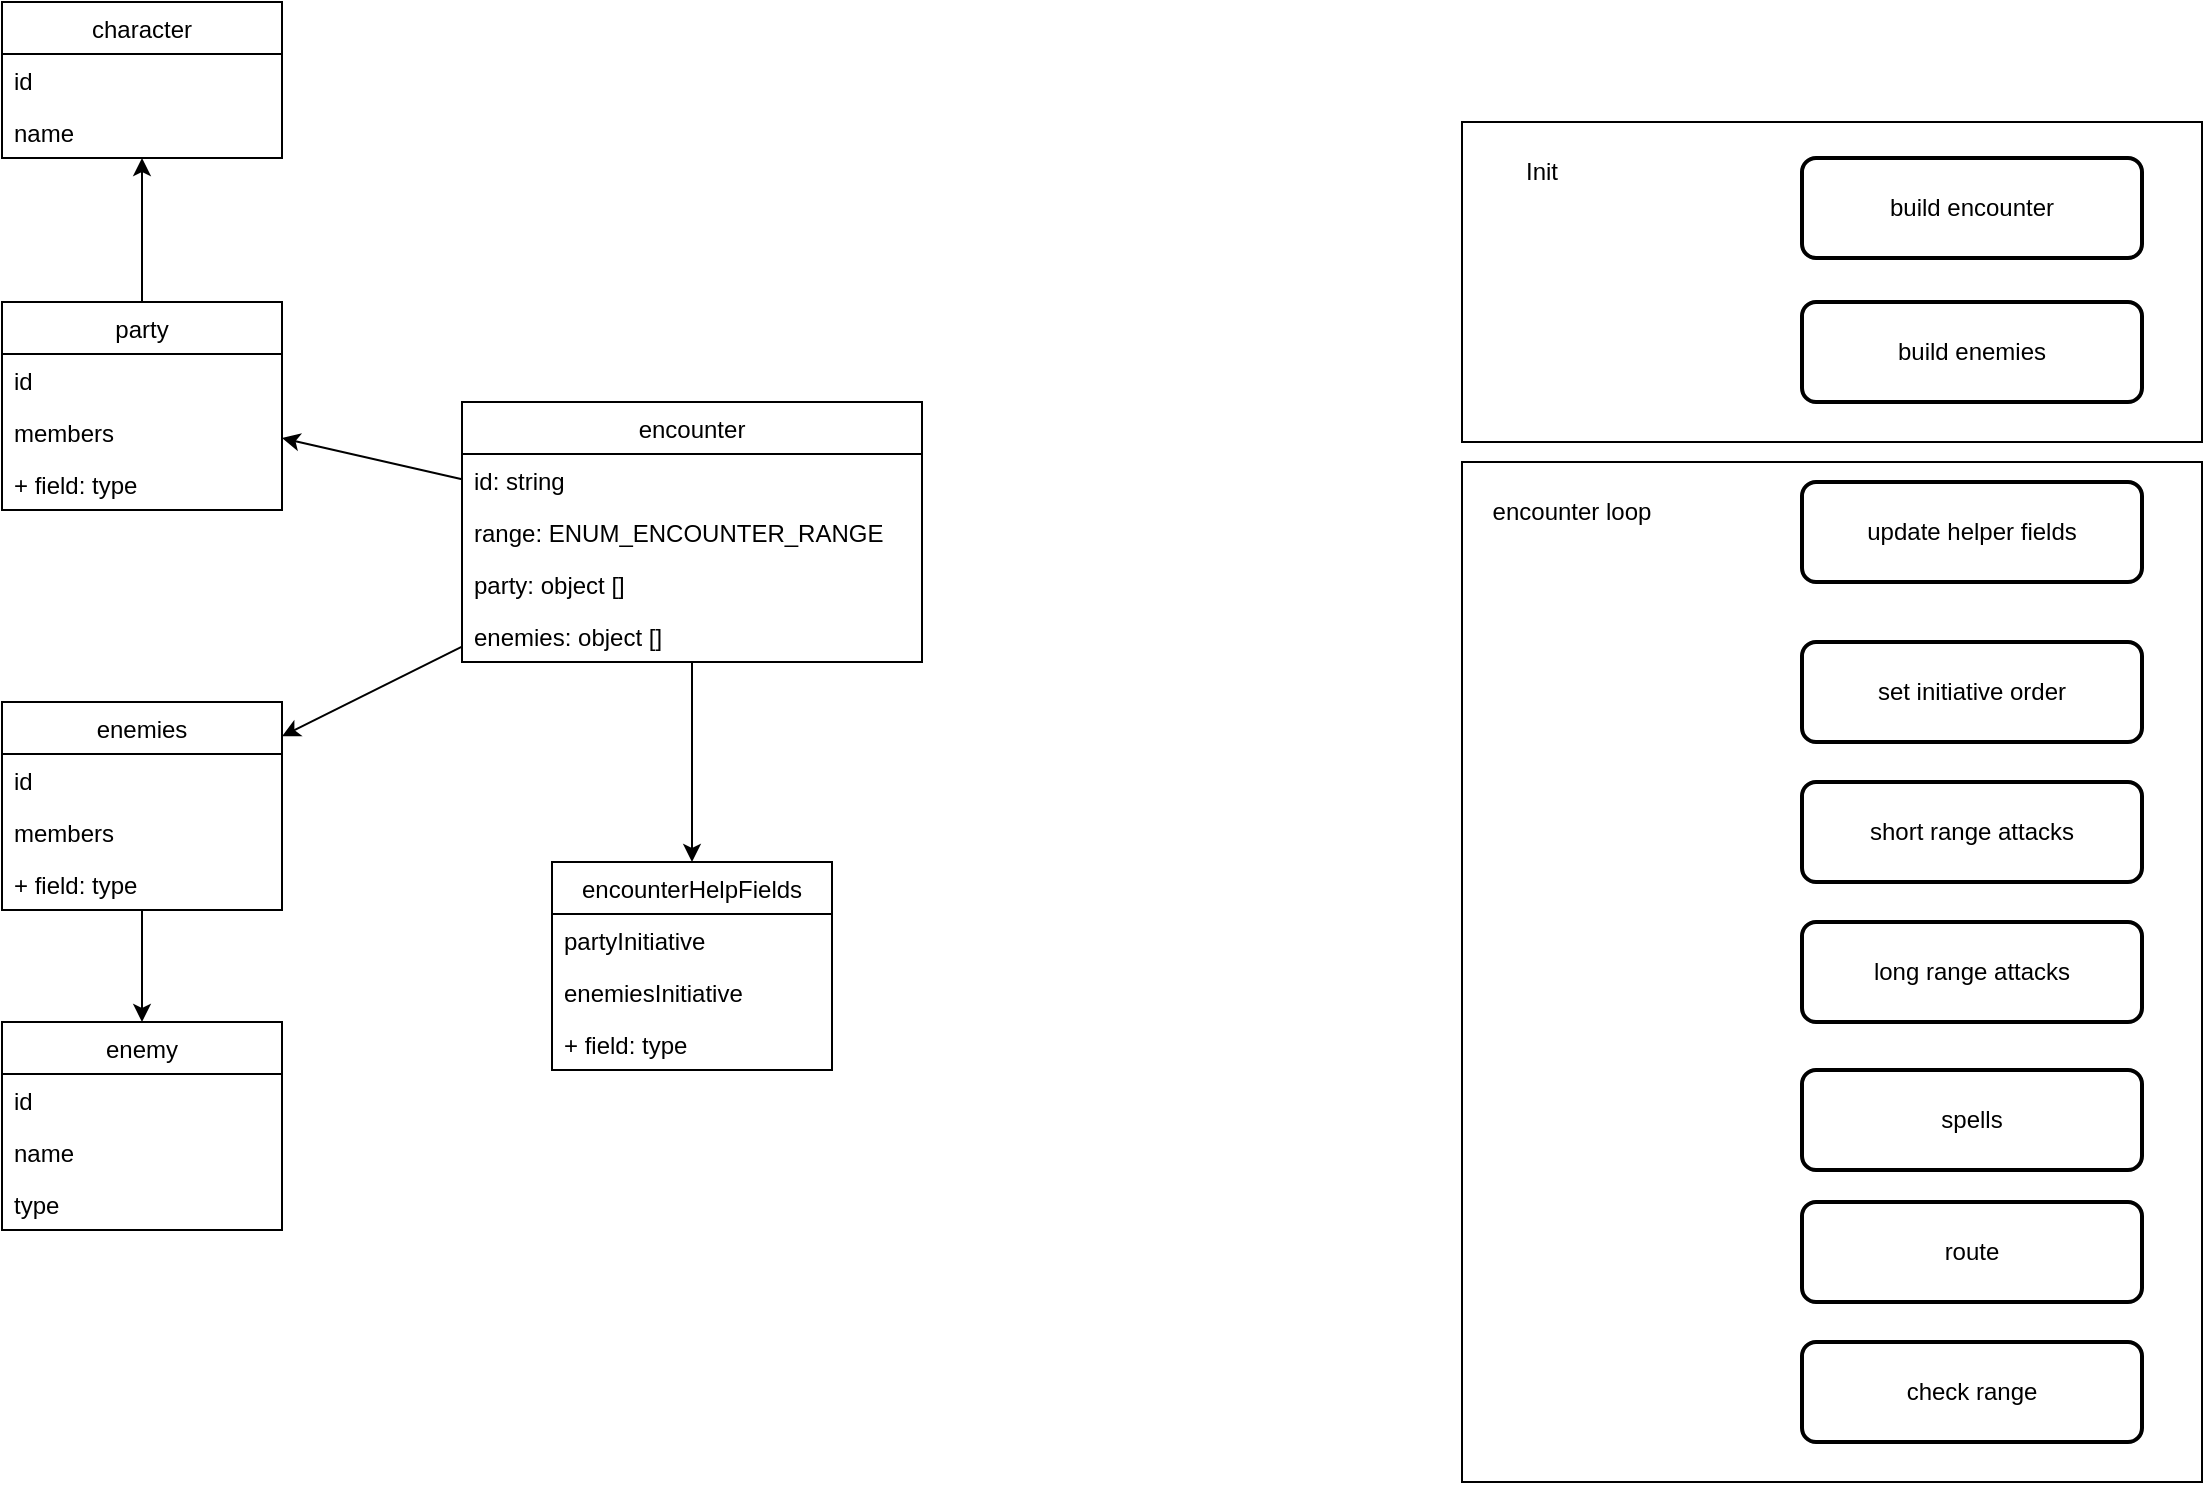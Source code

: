<mxfile version="20.0.3" type="device"><diagram id="dIbZSXTNyeRAC_L0Vhd0" name="Page-1"><mxGraphModel dx="1008" dy="1717" grid="1" gridSize="10" guides="1" tooltips="1" connect="1" arrows="1" fold="1" page="1" pageScale="1" pageWidth="827" pageHeight="1169" math="0" shadow="0"><root><mxCell id="0"/><mxCell id="1" parent="0"/><mxCell id="Mm-jynhFms1G3TIV_Qh--46" value="" style="rounded=0;whiteSpace=wrap;html=1;fillColor=none;" vertex="1" parent="1"><mxGeometry x="840" y="20" width="370" height="160" as="geometry"/></mxCell><mxCell id="Mm-jynhFms1G3TIV_Qh--44" value="" style="rounded=0;whiteSpace=wrap;html=1;fillColor=none;" vertex="1" parent="1"><mxGeometry x="840" y="190" width="370" height="510" as="geometry"/></mxCell><mxCell id="Mm-jynhFms1G3TIV_Qh--1" value="encounter" style="swimlane;fontStyle=0;childLayout=stackLayout;horizontal=1;startSize=26;fillColor=none;horizontalStack=0;resizeParent=1;resizeParentMax=0;resizeLast=0;collapsible=1;marginBottom=0;" vertex="1" parent="1"><mxGeometry x="340" y="160" width="230" height="130" as="geometry"/></mxCell><mxCell id="Mm-jynhFms1G3TIV_Qh--2" value="id: string" style="text;strokeColor=none;fillColor=none;align=left;verticalAlign=top;spacingLeft=4;spacingRight=4;overflow=hidden;rotatable=0;points=[[0,0.5],[1,0.5]];portConstraint=eastwest;" vertex="1" parent="Mm-jynhFms1G3TIV_Qh--1"><mxGeometry y="26" width="230" height="26" as="geometry"/></mxCell><mxCell id="Mm-jynhFms1G3TIV_Qh--3" value="range: ENUM_ENCOUNTER_RANGE" style="text;strokeColor=none;fillColor=none;align=left;verticalAlign=top;spacingLeft=4;spacingRight=4;overflow=hidden;rotatable=0;points=[[0,0.5],[1,0.5]];portConstraint=eastwest;" vertex="1" parent="Mm-jynhFms1G3TIV_Qh--1"><mxGeometry y="52" width="230" height="26" as="geometry"/></mxCell><mxCell id="Mm-jynhFms1G3TIV_Qh--4" value="party: object []" style="text;strokeColor=none;fillColor=none;align=left;verticalAlign=top;spacingLeft=4;spacingRight=4;overflow=hidden;rotatable=0;points=[[0,0.5],[1,0.5]];portConstraint=eastwest;" vertex="1" parent="Mm-jynhFms1G3TIV_Qh--1"><mxGeometry y="78" width="230" height="26" as="geometry"/></mxCell><mxCell id="Mm-jynhFms1G3TIV_Qh--5" value="enemies: object []" style="text;strokeColor=none;fillColor=none;align=left;verticalAlign=top;spacingLeft=4;spacingRight=4;overflow=hidden;rotatable=0;points=[[0,0.5],[1,0.5]];portConstraint=eastwest;" vertex="1" parent="Mm-jynhFms1G3TIV_Qh--1"><mxGeometry y="104" width="230" height="26" as="geometry"/></mxCell><mxCell id="Mm-jynhFms1G3TIV_Qh--6" value="party" style="swimlane;fontStyle=0;childLayout=stackLayout;horizontal=1;startSize=26;fillColor=none;horizontalStack=0;resizeParent=1;resizeParentMax=0;resizeLast=0;collapsible=1;marginBottom=0;" vertex="1" parent="1"><mxGeometry x="110" y="110" width="140" height="104" as="geometry"/></mxCell><mxCell id="Mm-jynhFms1G3TIV_Qh--7" value="id" style="text;strokeColor=none;fillColor=none;align=left;verticalAlign=top;spacingLeft=4;spacingRight=4;overflow=hidden;rotatable=0;points=[[0,0.5],[1,0.5]];portConstraint=eastwest;" vertex="1" parent="Mm-jynhFms1G3TIV_Qh--6"><mxGeometry y="26" width="140" height="26" as="geometry"/></mxCell><mxCell id="Mm-jynhFms1G3TIV_Qh--8" value="members" style="text;strokeColor=none;fillColor=none;align=left;verticalAlign=top;spacingLeft=4;spacingRight=4;overflow=hidden;rotatable=0;points=[[0,0.5],[1,0.5]];portConstraint=eastwest;" vertex="1" parent="Mm-jynhFms1G3TIV_Qh--6"><mxGeometry y="52" width="140" height="26" as="geometry"/></mxCell><mxCell id="Mm-jynhFms1G3TIV_Qh--9" value="+ field: type" style="text;strokeColor=none;fillColor=none;align=left;verticalAlign=top;spacingLeft=4;spacingRight=4;overflow=hidden;rotatable=0;points=[[0,0.5],[1,0.5]];portConstraint=eastwest;" vertex="1" parent="Mm-jynhFms1G3TIV_Qh--6"><mxGeometry y="78" width="140" height="26" as="geometry"/></mxCell><mxCell id="Mm-jynhFms1G3TIV_Qh--10" value="encounterHelpFields" style="swimlane;fontStyle=0;childLayout=stackLayout;horizontal=1;startSize=26;fillColor=none;horizontalStack=0;resizeParent=1;resizeParentMax=0;resizeLast=0;collapsible=1;marginBottom=0;" vertex="1" parent="1"><mxGeometry x="385" y="390" width="140" height="104" as="geometry"/></mxCell><mxCell id="Mm-jynhFms1G3TIV_Qh--11" value="partyInitiative" style="text;strokeColor=none;fillColor=none;align=left;verticalAlign=top;spacingLeft=4;spacingRight=4;overflow=hidden;rotatable=0;points=[[0,0.5],[1,0.5]];portConstraint=eastwest;" vertex="1" parent="Mm-jynhFms1G3TIV_Qh--10"><mxGeometry y="26" width="140" height="26" as="geometry"/></mxCell><mxCell id="Mm-jynhFms1G3TIV_Qh--12" value="enemiesInitiative" style="text;strokeColor=none;fillColor=none;align=left;verticalAlign=top;spacingLeft=4;spacingRight=4;overflow=hidden;rotatable=0;points=[[0,0.5],[1,0.5]];portConstraint=eastwest;" vertex="1" parent="Mm-jynhFms1G3TIV_Qh--10"><mxGeometry y="52" width="140" height="26" as="geometry"/></mxCell><mxCell id="Mm-jynhFms1G3TIV_Qh--13" value="+ field: type" style="text;strokeColor=none;fillColor=none;align=left;verticalAlign=top;spacingLeft=4;spacingRight=4;overflow=hidden;rotatable=0;points=[[0,0.5],[1,0.5]];portConstraint=eastwest;" vertex="1" parent="Mm-jynhFms1G3TIV_Qh--10"><mxGeometry y="78" width="140" height="26" as="geometry"/></mxCell><mxCell id="Mm-jynhFms1G3TIV_Qh--15" value="" style="endArrow=classic;html=1;rounded=0;" edge="1" parent="1" source="Mm-jynhFms1G3TIV_Qh--1" target="Mm-jynhFms1G3TIV_Qh--10"><mxGeometry width="50" height="50" relative="1" as="geometry"><mxPoint x="50" y="220" as="sourcePoint"/><mxPoint x="100" y="170" as="targetPoint"/></mxGeometry></mxCell><mxCell id="Mm-jynhFms1G3TIV_Qh--16" value="enemies" style="swimlane;fontStyle=0;childLayout=stackLayout;horizontal=1;startSize=26;fillColor=none;horizontalStack=0;resizeParent=1;resizeParentMax=0;resizeLast=0;collapsible=1;marginBottom=0;" vertex="1" parent="1"><mxGeometry x="110" y="310" width="140" height="104" as="geometry"/></mxCell><mxCell id="Mm-jynhFms1G3TIV_Qh--17" value="id" style="text;strokeColor=none;fillColor=none;align=left;verticalAlign=top;spacingLeft=4;spacingRight=4;overflow=hidden;rotatable=0;points=[[0,0.5],[1,0.5]];portConstraint=eastwest;" vertex="1" parent="Mm-jynhFms1G3TIV_Qh--16"><mxGeometry y="26" width="140" height="26" as="geometry"/></mxCell><mxCell id="Mm-jynhFms1G3TIV_Qh--18" value="members" style="text;strokeColor=none;fillColor=none;align=left;verticalAlign=top;spacingLeft=4;spacingRight=4;overflow=hidden;rotatable=0;points=[[0,0.5],[1,0.5]];portConstraint=eastwest;" vertex="1" parent="Mm-jynhFms1G3TIV_Qh--16"><mxGeometry y="52" width="140" height="26" as="geometry"/></mxCell><mxCell id="Mm-jynhFms1G3TIV_Qh--19" value="+ field: type" style="text;strokeColor=none;fillColor=none;align=left;verticalAlign=top;spacingLeft=4;spacingRight=4;overflow=hidden;rotatable=0;points=[[0,0.5],[1,0.5]];portConstraint=eastwest;" vertex="1" parent="Mm-jynhFms1G3TIV_Qh--16"><mxGeometry y="78" width="140" height="26" as="geometry"/></mxCell><mxCell id="Mm-jynhFms1G3TIV_Qh--20" value="" style="endArrow=classic;html=1;rounded=0;" edge="1" parent="1" source="Mm-jynhFms1G3TIV_Qh--1" target="Mm-jynhFms1G3TIV_Qh--6"><mxGeometry width="50" height="50" relative="1" as="geometry"><mxPoint x="220" y="570" as="sourcePoint"/><mxPoint x="270" y="520" as="targetPoint"/></mxGeometry></mxCell><mxCell id="Mm-jynhFms1G3TIV_Qh--21" value="" style="endArrow=classic;html=1;rounded=0;" edge="1" parent="1" source="Mm-jynhFms1G3TIV_Qh--1" target="Mm-jynhFms1G3TIV_Qh--16"><mxGeometry width="50" height="50" relative="1" as="geometry"><mxPoint x="120" y="570" as="sourcePoint"/><mxPoint x="170" y="520" as="targetPoint"/></mxGeometry></mxCell><mxCell id="Mm-jynhFms1G3TIV_Qh--22" value="enemy" style="swimlane;fontStyle=0;childLayout=stackLayout;horizontal=1;startSize=26;fillColor=none;horizontalStack=0;resizeParent=1;resizeParentMax=0;resizeLast=0;collapsible=1;marginBottom=0;" vertex="1" parent="1"><mxGeometry x="110" y="470" width="140" height="104" as="geometry"/></mxCell><mxCell id="Mm-jynhFms1G3TIV_Qh--23" value="id" style="text;strokeColor=none;fillColor=none;align=left;verticalAlign=top;spacingLeft=4;spacingRight=4;overflow=hidden;rotatable=0;points=[[0,0.5],[1,0.5]];portConstraint=eastwest;" vertex="1" parent="Mm-jynhFms1G3TIV_Qh--22"><mxGeometry y="26" width="140" height="26" as="geometry"/></mxCell><mxCell id="Mm-jynhFms1G3TIV_Qh--24" value="name" style="text;strokeColor=none;fillColor=none;align=left;verticalAlign=top;spacingLeft=4;spacingRight=4;overflow=hidden;rotatable=0;points=[[0,0.5],[1,0.5]];portConstraint=eastwest;" vertex="1" parent="Mm-jynhFms1G3TIV_Qh--22"><mxGeometry y="52" width="140" height="26" as="geometry"/></mxCell><mxCell id="Mm-jynhFms1G3TIV_Qh--25" value="type" style="text;strokeColor=none;fillColor=none;align=left;verticalAlign=top;spacingLeft=4;spacingRight=4;overflow=hidden;rotatable=0;points=[[0,0.5],[1,0.5]];portConstraint=eastwest;" vertex="1" parent="Mm-jynhFms1G3TIV_Qh--22"><mxGeometry y="78" width="140" height="26" as="geometry"/></mxCell><mxCell id="Mm-jynhFms1G3TIV_Qh--27" value="" style="endArrow=classic;html=1;rounded=0;" edge="1" parent="1" source="Mm-jynhFms1G3TIV_Qh--16" target="Mm-jynhFms1G3TIV_Qh--22"><mxGeometry width="50" height="50" relative="1" as="geometry"><mxPoint x="310" y="580" as="sourcePoint"/><mxPoint x="360" y="530" as="targetPoint"/></mxGeometry></mxCell><mxCell id="Mm-jynhFms1G3TIV_Qh--28" value="character" style="swimlane;fontStyle=0;childLayout=stackLayout;horizontal=1;startSize=26;fillColor=none;horizontalStack=0;resizeParent=1;resizeParentMax=0;resizeLast=0;collapsible=1;marginBottom=0;" vertex="1" parent="1"><mxGeometry x="110" y="-40" width="140" height="78" as="geometry"/></mxCell><mxCell id="Mm-jynhFms1G3TIV_Qh--29" value="id" style="text;strokeColor=none;fillColor=none;align=left;verticalAlign=top;spacingLeft=4;spacingRight=4;overflow=hidden;rotatable=0;points=[[0,0.5],[1,0.5]];portConstraint=eastwest;" vertex="1" parent="Mm-jynhFms1G3TIV_Qh--28"><mxGeometry y="26" width="140" height="26" as="geometry"/></mxCell><mxCell id="Mm-jynhFms1G3TIV_Qh--30" value="name" style="text;strokeColor=none;fillColor=none;align=left;verticalAlign=top;spacingLeft=4;spacingRight=4;overflow=hidden;rotatable=0;points=[[0,0.5],[1,0.5]];portConstraint=eastwest;" vertex="1" parent="Mm-jynhFms1G3TIV_Qh--28"><mxGeometry y="52" width="140" height="26" as="geometry"/></mxCell><mxCell id="Mm-jynhFms1G3TIV_Qh--32" value="" style="endArrow=classic;html=1;rounded=0;" edge="1" parent="1" source="Mm-jynhFms1G3TIV_Qh--6" target="Mm-jynhFms1G3TIV_Qh--28"><mxGeometry width="50" height="50" relative="1" as="geometry"><mxPoint x="320" y="130" as="sourcePoint"/><mxPoint x="370" y="80" as="targetPoint"/></mxGeometry></mxCell><mxCell id="Mm-jynhFms1G3TIV_Qh--35" value="build encounter" style="rounded=1;whiteSpace=wrap;html=1;absoluteArcSize=1;arcSize=14;strokeWidth=2;" vertex="1" parent="1"><mxGeometry x="1010" y="38" width="170" height="50" as="geometry"/></mxCell><mxCell id="Mm-jynhFms1G3TIV_Qh--36" value="build enemies" style="rounded=1;whiteSpace=wrap;html=1;absoluteArcSize=1;arcSize=14;strokeWidth=2;" vertex="1" parent="1"><mxGeometry x="1010" y="110" width="170" height="50" as="geometry"/></mxCell><mxCell id="Mm-jynhFms1G3TIV_Qh--37" value="update helper fields" style="rounded=1;whiteSpace=wrap;html=1;absoluteArcSize=1;arcSize=14;strokeWidth=2;" vertex="1" parent="1"><mxGeometry x="1010" y="200" width="170" height="50" as="geometry"/></mxCell><mxCell id="Mm-jynhFms1G3TIV_Qh--38" value="set initiative order" style="rounded=1;whiteSpace=wrap;html=1;absoluteArcSize=1;arcSize=14;strokeWidth=2;" vertex="1" parent="1"><mxGeometry x="1010" y="280" width="170" height="50" as="geometry"/></mxCell><mxCell id="Mm-jynhFms1G3TIV_Qh--39" value="long range attacks" style="rounded=1;whiteSpace=wrap;html=1;absoluteArcSize=1;arcSize=14;strokeWidth=2;" vertex="1" parent="1"><mxGeometry x="1010" y="420" width="170" height="50" as="geometry"/></mxCell><mxCell id="Mm-jynhFms1G3TIV_Qh--40" value="check range" style="rounded=1;whiteSpace=wrap;html=1;absoluteArcSize=1;arcSize=14;strokeWidth=2;" vertex="1" parent="1"><mxGeometry x="1010" y="630" width="170" height="50" as="geometry"/></mxCell><mxCell id="Mm-jynhFms1G3TIV_Qh--41" value="short range attacks" style="rounded=1;whiteSpace=wrap;html=1;absoluteArcSize=1;arcSize=14;strokeWidth=2;" vertex="1" parent="1"><mxGeometry x="1010" y="350" width="170" height="50" as="geometry"/></mxCell><mxCell id="Mm-jynhFms1G3TIV_Qh--42" value="spells" style="rounded=1;whiteSpace=wrap;html=1;absoluteArcSize=1;arcSize=14;strokeWidth=2;" vertex="1" parent="1"><mxGeometry x="1010" y="494" width="170" height="50" as="geometry"/></mxCell><mxCell id="Mm-jynhFms1G3TIV_Qh--48" value="route" style="rounded=1;whiteSpace=wrap;html=1;absoluteArcSize=1;arcSize=14;strokeWidth=2;" vertex="1" parent="1"><mxGeometry x="1010" y="560" width="170" height="50" as="geometry"/></mxCell><mxCell id="Mm-jynhFms1G3TIV_Qh--49" value="Init" style="text;html=1;strokeColor=none;fillColor=none;align=center;verticalAlign=middle;whiteSpace=wrap;rounded=0;" vertex="1" parent="1"><mxGeometry x="850" y="30" width="60" height="30" as="geometry"/></mxCell><mxCell id="Mm-jynhFms1G3TIV_Qh--50" value="encounter loop" style="text;html=1;strokeColor=none;fillColor=none;align=center;verticalAlign=middle;whiteSpace=wrap;rounded=0;" vertex="1" parent="1"><mxGeometry x="850" y="200" width="90" height="30" as="geometry"/></mxCell></root></mxGraphModel></diagram></mxfile>